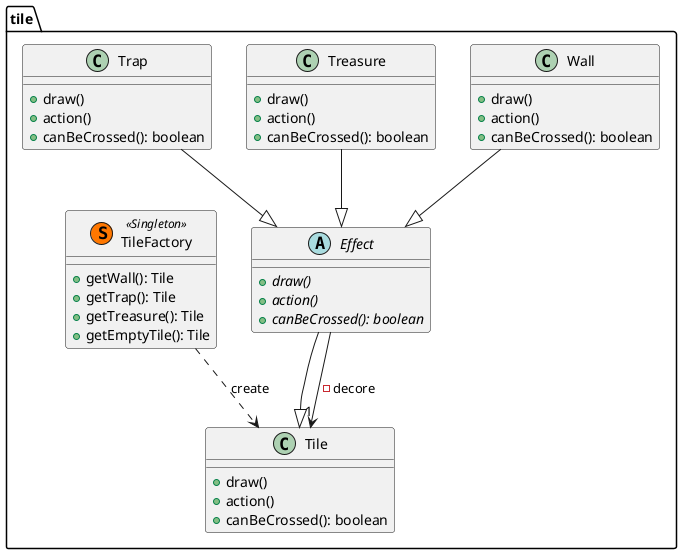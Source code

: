@startuml
package tile{

    class Tile{
        + draw()
        + action()
        + canBeCrossed(): boolean
    }

    class Wall{
        + draw()
        + action()
        + canBeCrossed(): boolean
    }

    class Treasure{
        + draw()
        + action()
        + canBeCrossed(): boolean
    }

    class Trap{
        + draw()
        + action()
        + canBeCrossed(): boolean
    }

    abstract Effect{
        + {abstract} draw()
        + {abstract} action()
        + {abstract} canBeCrossed(): boolean
    }

    class TileFactory << (S,#FF7700) Singleton >>{
        + getWall(): Tile
        + getTrap(): Tile
        + getTreasure(): Tile
        + getEmptyTile(): Tile
    }

}

Wall --|> Effect
Effect --|> Tile
Effect --> "1" Tile : -decore
Trap --|> Effect
Treasure --|> Effect

TileFactory ..> Tile : create

@enduml